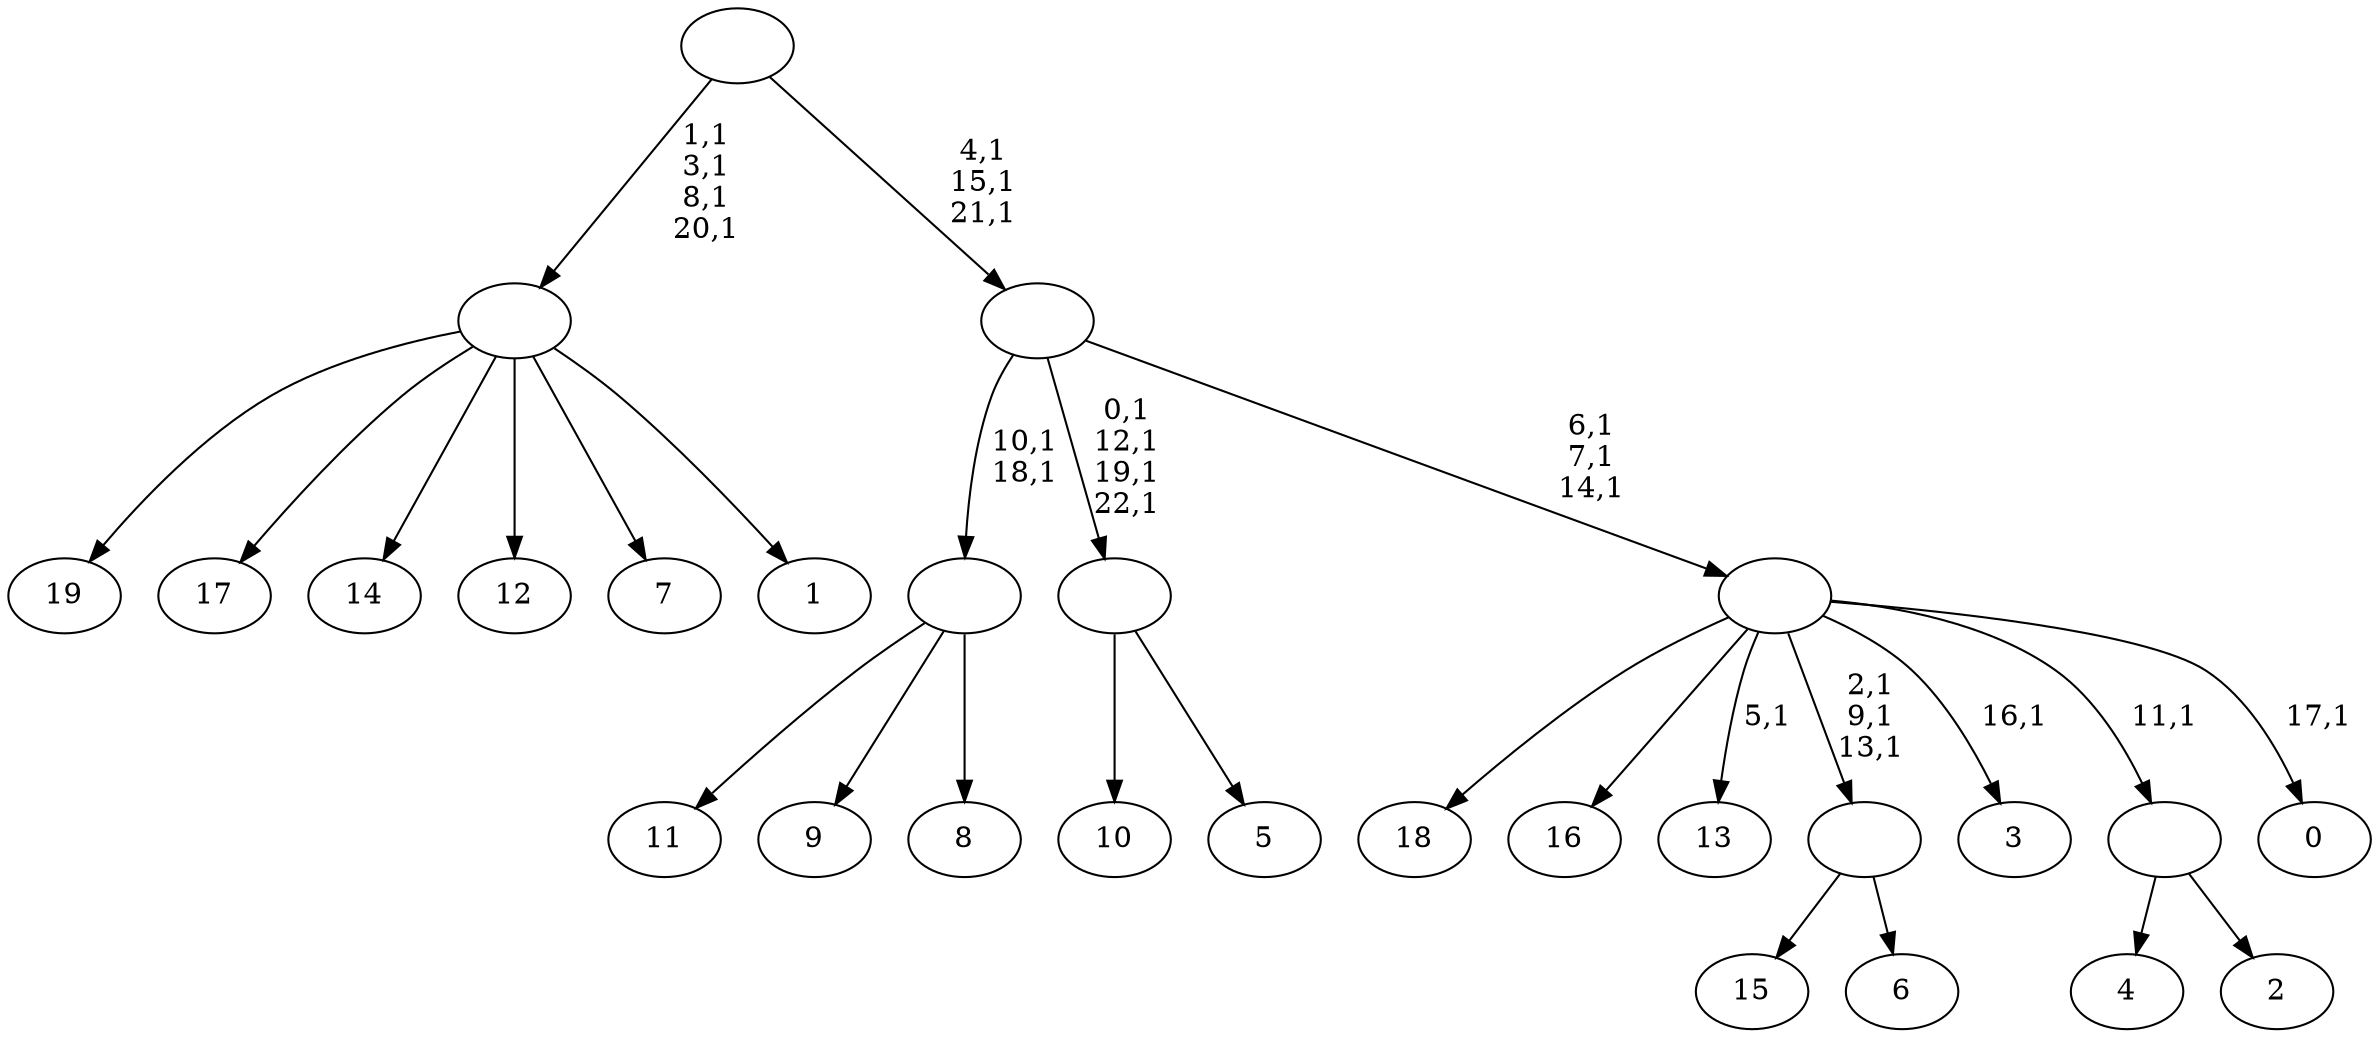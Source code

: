 digraph T {
	43 [label="19"]
	42 [label="18"]
	41 [label="17"]
	40 [label="16"]
	39 [label="15"]
	38 [label="14"]
	37 [label="13"]
	35 [label="12"]
	34 [label="11"]
	33 [label="10"]
	32 [label="9"]
	31 [label="8"]
	30 [label=""]
	28 [label="7"]
	27 [label="6"]
	26 [label=""]
	23 [label="5"]
	22 [label=""]
	18 [label="4"]
	17 [label="3"]
	15 [label="2"]
	14 [label=""]
	13 [label="1"]
	12 [label=""]
	8 [label="0"]
	6 [label=""]
	3 [label=""]
	0 [label=""]
	30 -> 34 [label=""]
	30 -> 32 [label=""]
	30 -> 31 [label=""]
	26 -> 39 [label=""]
	26 -> 27 [label=""]
	22 -> 33 [label=""]
	22 -> 23 [label=""]
	14 -> 18 [label=""]
	14 -> 15 [label=""]
	12 -> 43 [label=""]
	12 -> 41 [label=""]
	12 -> 38 [label=""]
	12 -> 35 [label=""]
	12 -> 28 [label=""]
	12 -> 13 [label=""]
	6 -> 8 [label="17,1"]
	6 -> 17 [label="16,1"]
	6 -> 26 [label="2,1\n9,1\n13,1"]
	6 -> 37 [label="5,1"]
	6 -> 42 [label=""]
	6 -> 40 [label=""]
	6 -> 14 [label="11,1"]
	3 -> 6 [label="6,1\n7,1\n14,1"]
	3 -> 22 [label="0,1\n12,1\n19,1\n22,1"]
	3 -> 30 [label="10,1\n18,1"]
	0 -> 3 [label="4,1\n15,1\n21,1"]
	0 -> 12 [label="1,1\n3,1\n8,1\n20,1"]
}
